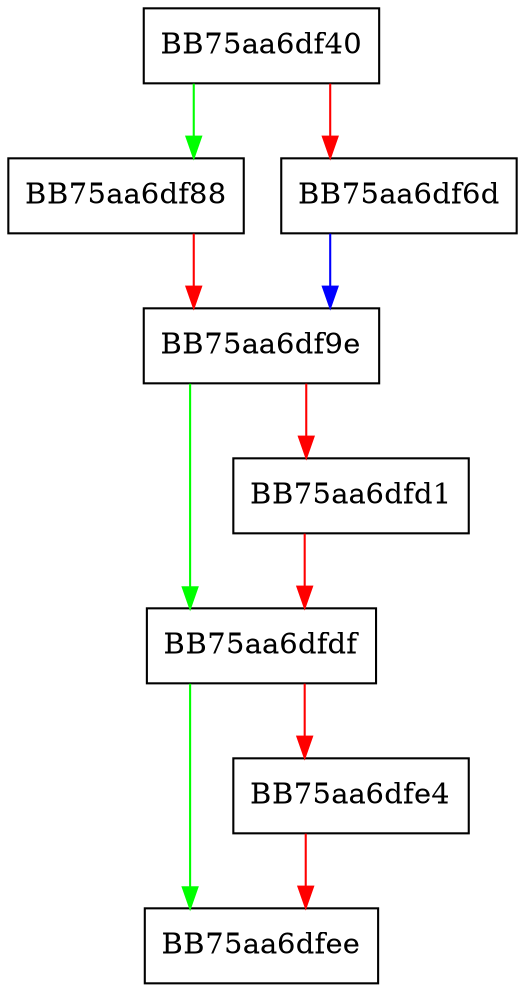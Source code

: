 digraph getString {
  node [shape="box"];
  graph [splines=ortho];
  BB75aa6df40 -> BB75aa6df88 [color="green"];
  BB75aa6df40 -> BB75aa6df6d [color="red"];
  BB75aa6df6d -> BB75aa6df9e [color="blue"];
  BB75aa6df88 -> BB75aa6df9e [color="red"];
  BB75aa6df9e -> BB75aa6dfdf [color="green"];
  BB75aa6df9e -> BB75aa6dfd1 [color="red"];
  BB75aa6dfd1 -> BB75aa6dfdf [color="red"];
  BB75aa6dfdf -> BB75aa6dfee [color="green"];
  BB75aa6dfdf -> BB75aa6dfe4 [color="red"];
  BB75aa6dfe4 -> BB75aa6dfee [color="red"];
}